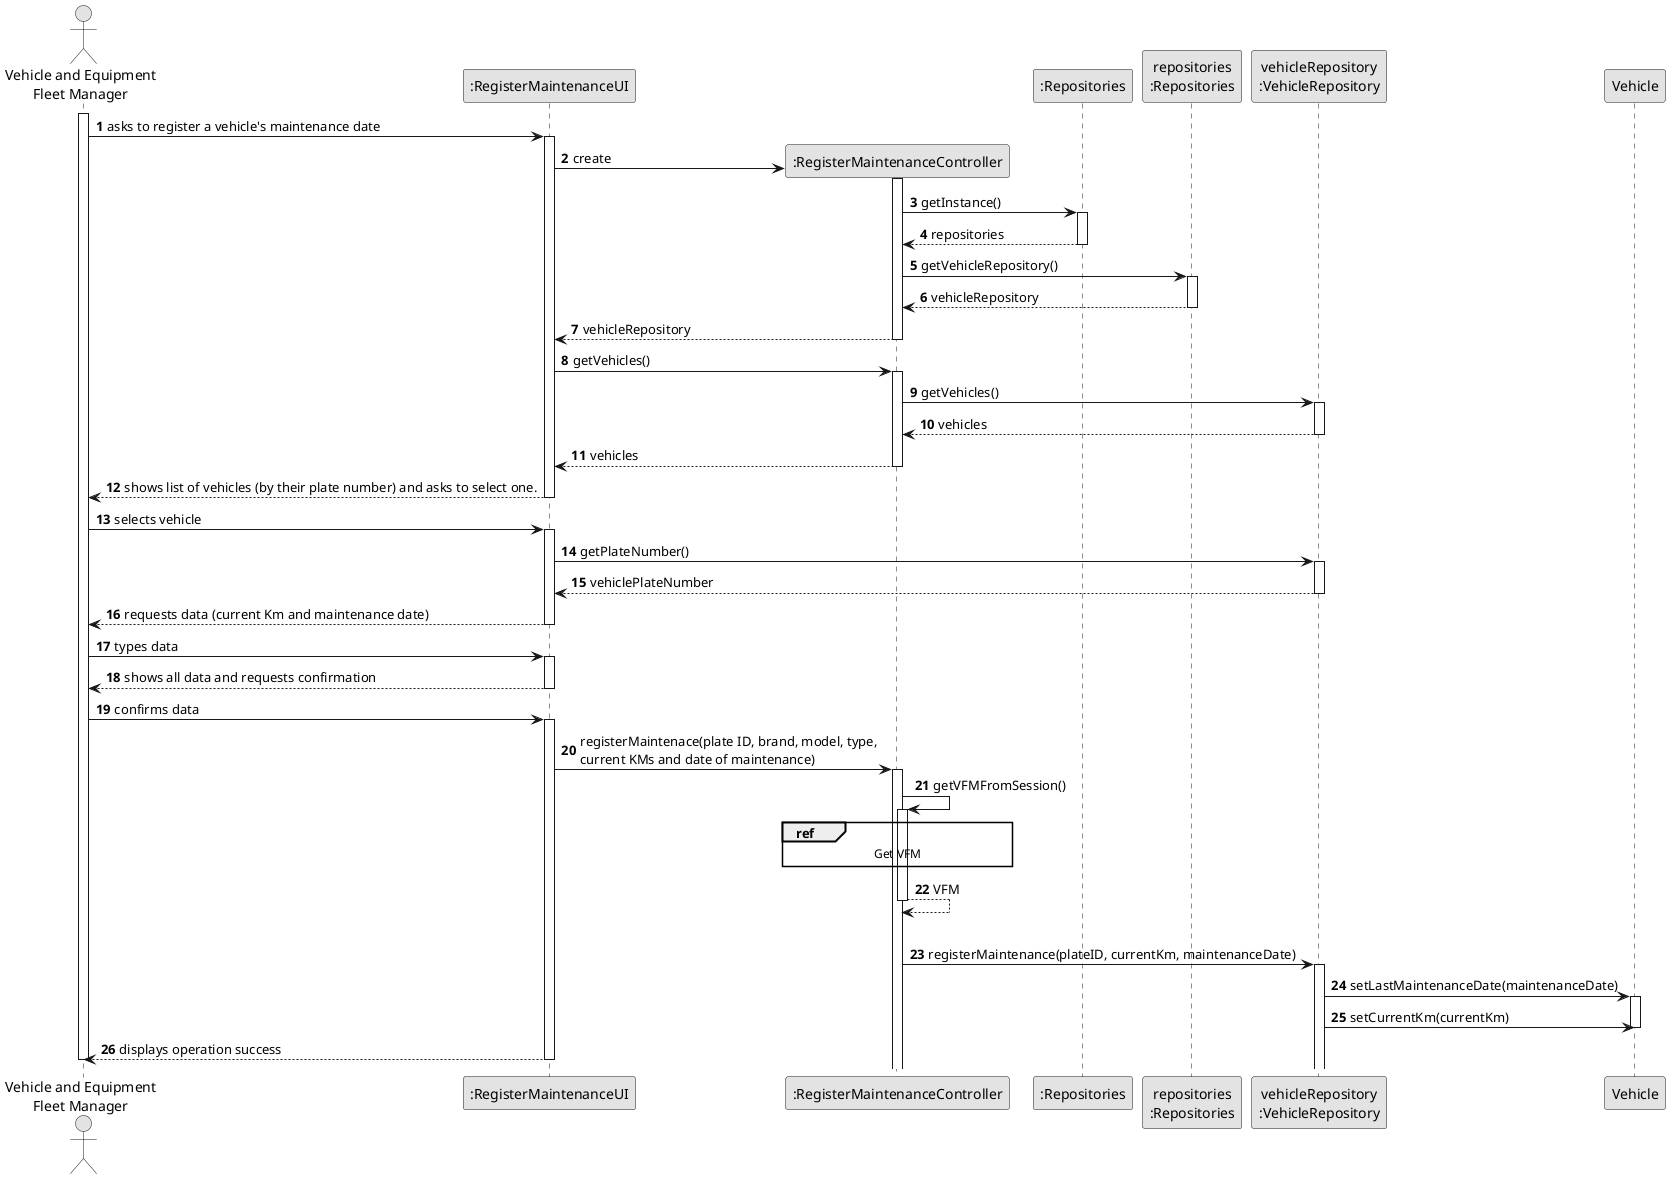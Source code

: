 
@startuml
skinparam monochrome true
skinparam packageStyle rectangle
skinparam shadowing false

autonumber

'hide footbox
actor "Vehicle and Equipment\nFleet Manager" as VFM
participant ":RegisterMaintenanceUI" as UI
participant ":RegisterMaintenanceController" as CTRL
participant ":Repositories" as RepositorySingleton
participant ":Repositories" as RepositorySingleton
participant "repositories\n:Repositories" as PLAT
participant "vehicleRepository\n:VehicleRepository" as VR
participant "Vehicle" as VEICULO

activate VFM

        VFM -> UI : asks to register a vehicle's maintenance date

        activate UI

'            UI --> ADM : requests data (reference, description,  informal \n description, technical description, duration, cost)
            'create CTRL
            UI -> CTRL** : create
            activate CTRL

                        CTRL -> RepositorySingleton : getInstance()
                                        activate RepositorySingleton

                                            RepositorySingleton --> CTRL: repositories
                                        deactivate RepositorySingleton

                             CTRL -> PLAT : getVehicleRepository()
                                     activate PLAT

                                 PLAT --> CTRL : vehicleRepository
                                 deactivate PLAT

                                 CTRL --> UI : vehicleRepository
                                 deactivate CTRL

               UI -> CTRL : getVehicles()
               activate CTRL

                       CTRL -> VR : getVehicles()
                               activate VR

                           VR --> CTRL : vehicles
                           deactivate VR

                           CTRL --> UI : vehicles
                           deactivate CTRL


            UI --> VFM : shows list of vehicles (by their plate number) and asks to select one.
        deactivate UI

    VFM -> UI : selects vehicle
    activate UI

                   UI -> VR : getPlateNumber()
                   activate VR

                               VR --> UI : vehiclePlateNumber
                               deactivate VR

    UI --> VFM : requests data (current Km and maintenance date)
    deactivate UI
    
    VFM -> UI : types data
    activate UI

        UI --> VFM : shows all data and requests confirmation
    deactivate UI

    VFM -> UI : confirms data
    activate UI

        UI -> CTRL : registerMaintenace(plate ID, brand, model, type, \ncurrent KMs and date of maintenance)
        activate CTRL

                CTRL -> CTRL : getVFMFromSession()
                            activate CTRL

                ref over CTRL
                Get VFM
                end

                                CTRL --> CTRL : VFM
                          deactivate CTRL

            |||
            CTRL -> VR: registerMaintenance(plateID, currentKm, maintenanceDate)
            activate VR

                VR -> VEICULO: setLastMaintenanceDate(maintenanceDate)
                activate VEICULO
                VR -> VEICULO: setCurrentKm(currentKm)
                deactivate VEICULO

            UI --> VFM: displays operation success
    deactivate UI

deactivate VFM

@enduml